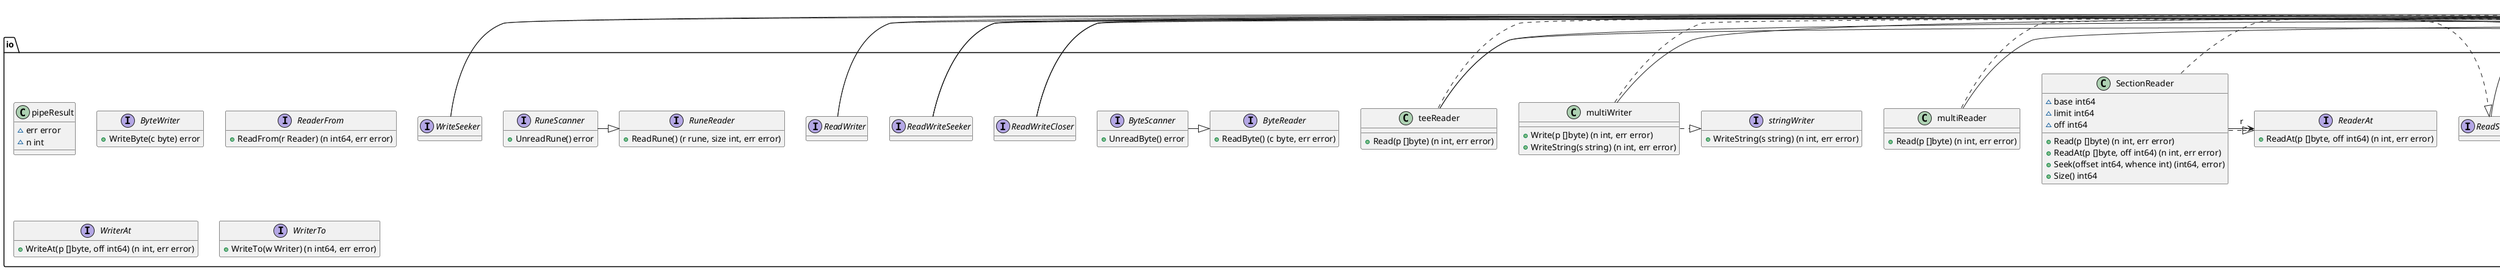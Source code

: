 
@startuml

set namespaceSeparator /

class io/LimitedReader {
	+N int64
	+Read(p []byte) (n int, err error)
}

class io/PipeReader {
	+Close() error
	+CloseWithError(err error) error
	+Read(data []byte) (n int, err error)
}

class io/PipeWriter {
	+Close() error
	+CloseWithError(err error) error
	+Write(data []byte) (n int, err error)
}

class io/SectionReader {
	~base int64
	~limit int64
	~off int64
	+Read(p []byte) (n int, err error)
	+ReadAt(p []byte, off int64) (n int, err error)
	+Seek(offset int64, whence int) (int64, error)
	+Size() int64
}

class io/multiReader {
	+Read(p []byte) (n int, err error)
}

class io/multiWriter {
	+Write(p []byte) (n int, err error)
	+WriteString(s string) (n int, err error)
}

class io/pipe {
	~data []byte
	~rerr error
	~werr error
	~rclose(err error)
	~read(b []byte) (n int, err error)
	~wclose(err error)
	~write(b []byte) (n int, err error)
}

class io/pipeResult {
	~err error
	~n int
}

class io/teeReader {
	+Read(p []byte) (n int, err error)
}

interface io/ByteReader {
	+ReadByte() (c byte, err error)
}

interface io/ByteScanner {
	+UnreadByte() error
}

interface io/ByteWriter {
	+WriteByte(c byte) error
}

interface io/Closer {
	+Close() error
}

interface io/ReadCloser {
}

interface io/ReadSeeker {
}

interface io/ReadWriteCloser {
}

interface io/ReadWriteSeeker {
}

interface io/ReadWriter {
}

interface io/Reader {
	+Read(p []byte) (n int, err error)
}

interface io/ReaderAt {
	+ReadAt(p []byte, off int64) (n int, err error)
}

interface io/ReaderFrom {
	+ReadFrom(r Reader) (n int64, err error)
}

interface io/RuneReader {
	+ReadRune() (r rune, size int, err error)
}

interface io/RuneScanner {
	+UnreadRune() error
}

interface io/Seeker {
	+Seek(offset int64, whence int) (int64, error)
}

interface io/WriteCloser {
}

interface io/WriteSeeker {
}

interface io/Writer {
	+Write(p []byte) (n int, err error)
}

interface io/WriterAt {
	+WriteAt(p []byte, off int64) (n int, err error)
}

interface io/WriterTo {
	+WriteTo(w Writer) (n int64, err error)
}

interface io/stringWriter {
	+WriteString(s string) (n int, err error)
}
"io/LimitedReader" -> "io/Reader": R
"io/LimitedReader" .|> "io/Reader"
"io/PipeReader" .|> "io/ReadCloser"
"io/PipeReader" -> "io/pipe": p
"io/PipeWriter" .|> "io/WriteCloser"
"io/PipeWriter" -> "io/pipe": p
"io/SectionReader" .|> "io/ReadSeeker"
"io/SectionReader" -> "io/ReaderAt": r
"io/SectionReader" .|> "io/ReaderAt"
"io/multiReader" -> "*"  "io/Reader": readers
"io/multiReader" .|> "io/Reader"
"io/multiWriter" -> "*"  "io/Writer": writers
"io/multiWriter" .|> "io/Writer"
"io/multiWriter" .|> "io/stringWriter"
"io/pipe" -> "sync/Cond": rwait
"io/pipe" -> "sync/Cond": wwait
"io/pipe" -> "sync/Mutex": rl
"io/pipe" -> "sync/Mutex": wl
"io/pipe" -> "sync/Mutex": l
"io/teeReader" -> "io/Reader": r
"io/teeReader" .|> "io/Reader"
"io/teeReader" -> "io/Writer": w
"io/ByteScanner" -|> "io/ByteReader"
"io/ReadCloser" -|> "io/Closer"
"io/ReadCloser" -|> "io/Reader"
"io/ReadSeeker" -|> "io/Reader"
"io/ReadSeeker" -|> "io/Seeker"
"io/ReadWriteCloser" -|> "io/Closer"
"io/ReadWriteCloser" -|> "io/Reader"
"io/ReadWriteCloser" -|> "io/Writer"
"io/ReadWriteSeeker" -|> "io/Reader"
"io/ReadWriteSeeker" -|> "io/Seeker"
"io/ReadWriteSeeker" -|> "io/Writer"
"io/ReadWriter" -|> "io/Reader"
"io/ReadWriter" -|> "io/Writer"
"io/RuneScanner" -|> "io/RuneReader"
"io/WriteCloser" -|> "io/Closer"
"io/WriteCloser" -|> "io/Writer"
"io/WriteSeeker" -|> "io/Seeker"
"io/WriteSeeker" -|> "io/Writer"

class sync/Cond {
}

class sync/Mutex {
}

hide interface fields

@enduml
